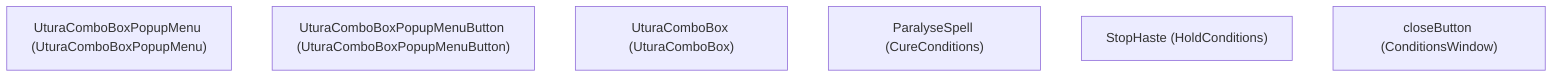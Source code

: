 graph TD
    W0["UturaComboBoxPopupMenu (UturaComboBoxPopupMenu)"]
    W1["UturaComboBoxPopupMenuButton (UturaComboBoxPopupMenuButton)"]
    W2["UturaComboBox (UturaComboBox)"]
    W3["ParalyseSpell (CureConditions)"]
    W4["StopHaste (HoldConditions)"]
    W5["closeButton (ConditionsWindow)"]